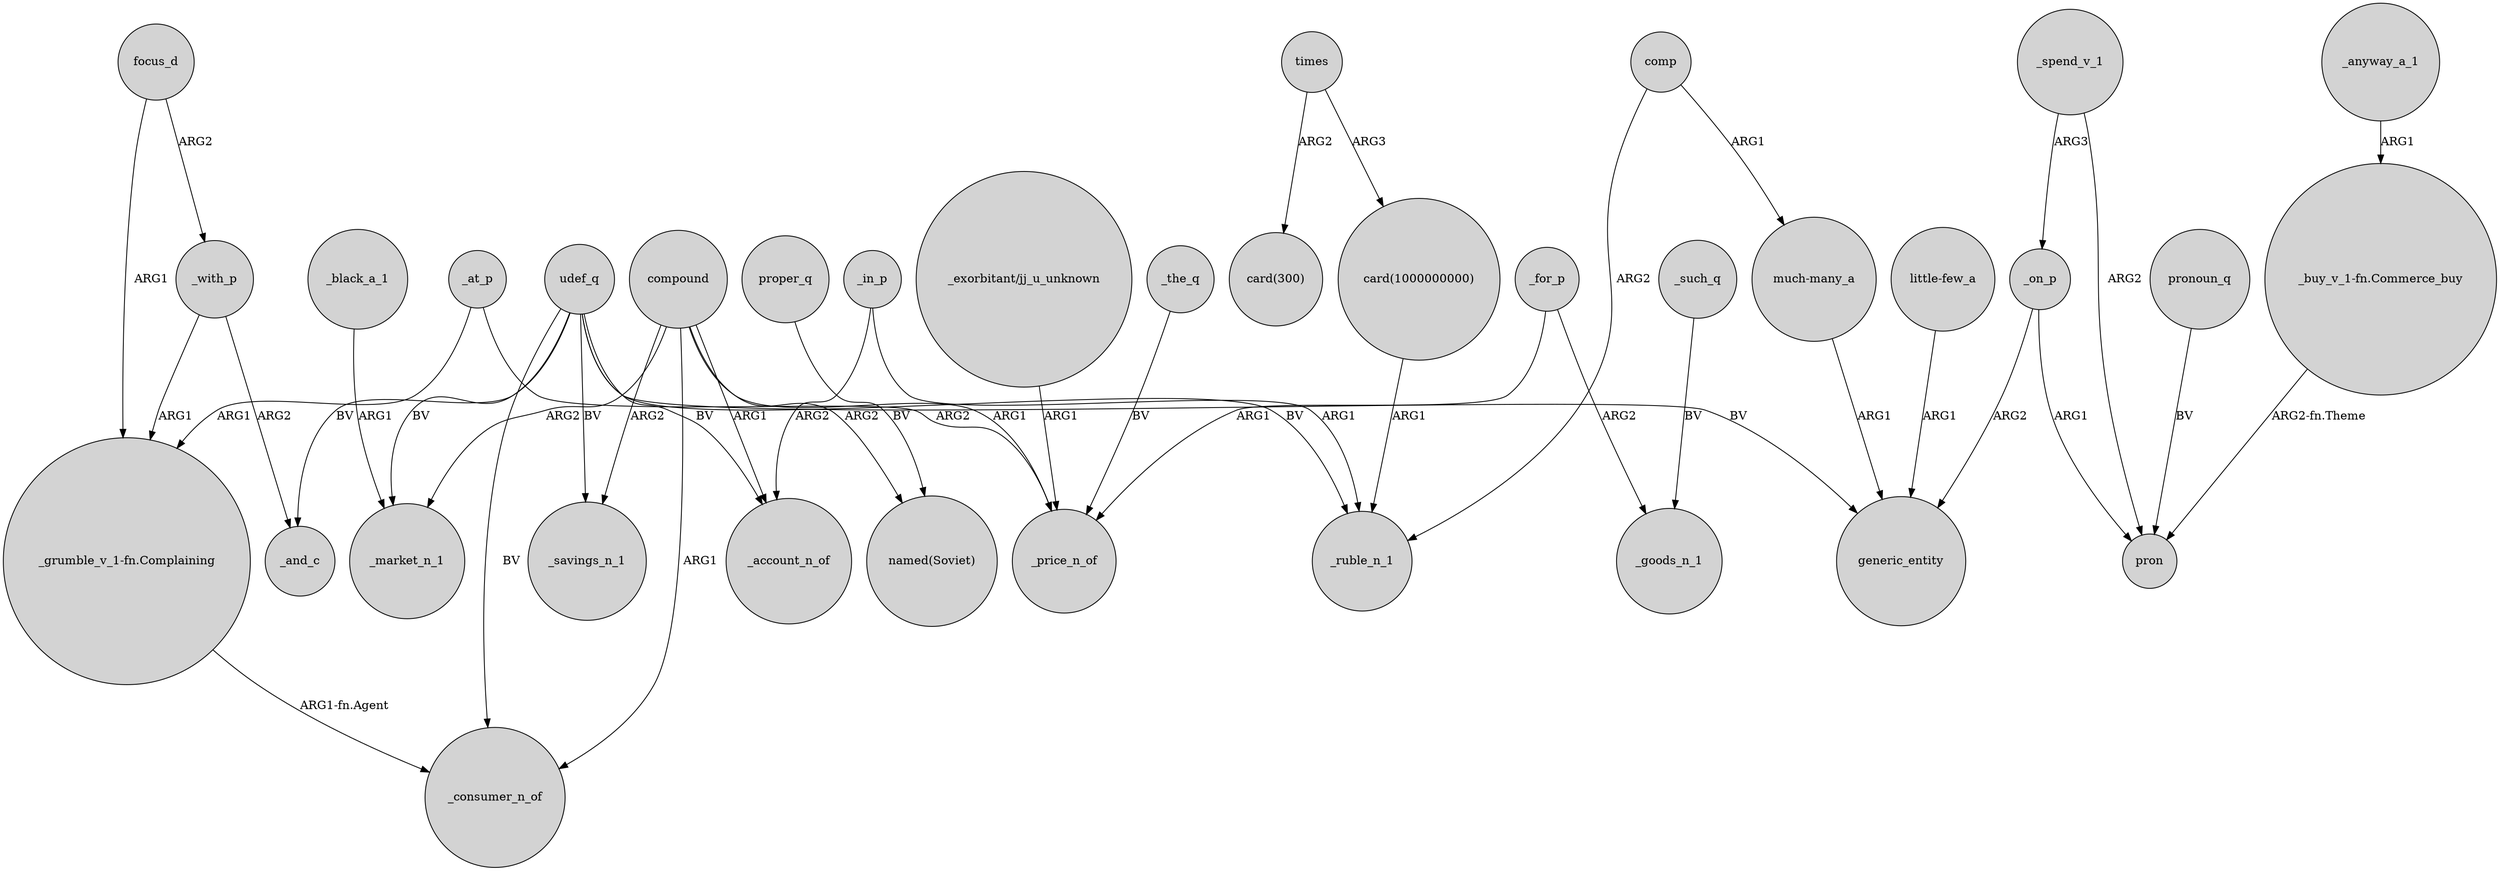 digraph {
	node [shape=circle style=filled]
	compound -> _market_n_1 [label=ARG2]
	_with_p -> _and_c [label=ARG2]
	"card(1000000000)" -> _ruble_n_1 [label=ARG1]
	_at_p -> "_grumble_v_1-fn.Complaining" [label=ARG1]
	udef_q -> generic_entity [label=BV]
	"much-many_a" -> generic_entity [label=ARG1]
	_in_p -> _ruble_n_1 [label=ARG1]
	compound -> _savings_n_1 [label=ARG2]
	_such_q -> _goods_n_1 [label=BV]
	"_buy_v_1-fn.Commerce_buy" -> pron [label="ARG2-fn.Theme"]
	udef_q -> _ruble_n_1 [label=BV]
	compound -> _consumer_n_of [label=ARG1]
	focus_d -> _with_p [label=ARG2]
	udef_q -> _savings_n_1 [label=BV]
	_black_a_1 -> _market_n_1 [label=ARG1]
	udef_q -> _market_n_1 [label=BV]
	times -> "card(300)" [label=ARG2]
	_the_q -> _price_n_of [label=BV]
	"_grumble_v_1-fn.Complaining" -> _consumer_n_of [label="ARG1-fn.Agent"]
	_for_p -> _price_n_of [label=ARG1]
	proper_q -> "named(Soviet)" [label=BV]
	compound -> _account_n_of [label=ARG1]
	times -> "card(1000000000)" [label=ARG3]
	_for_p -> _goods_n_1 [label=ARG2]
	pronoun_q -> pron [label=BV]
	_with_p -> "_grumble_v_1-fn.Complaining" [label=ARG1]
	comp -> "much-many_a" [label=ARG1]
	_anyway_a_1 -> "_buy_v_1-fn.Commerce_buy" [label=ARG1]
	_in_p -> _account_n_of [label=ARG2]
	focus_d -> "_grumble_v_1-fn.Complaining" [label=ARG1]
	udef_q -> _consumer_n_of [label=BV]
	udef_q -> _account_n_of [label=BV]
	compound -> "named(Soviet)" [label=ARG2]
	_on_p -> generic_entity [label=ARG2]
	comp -> _ruble_n_1 [label=ARG2]
	compound -> _price_n_of [label=ARG1]
	_at_p -> _price_n_of [label=ARG2]
	udef_q -> _and_c [label=BV]
	_spend_v_1 -> pron [label=ARG2]
	_on_p -> pron [label=ARG1]
	"_exorbitant/jj_u_unknown" -> _price_n_of [label=ARG1]
	_spend_v_1 -> _on_p [label=ARG3]
	"little-few_a" -> generic_entity [label=ARG1]
}
